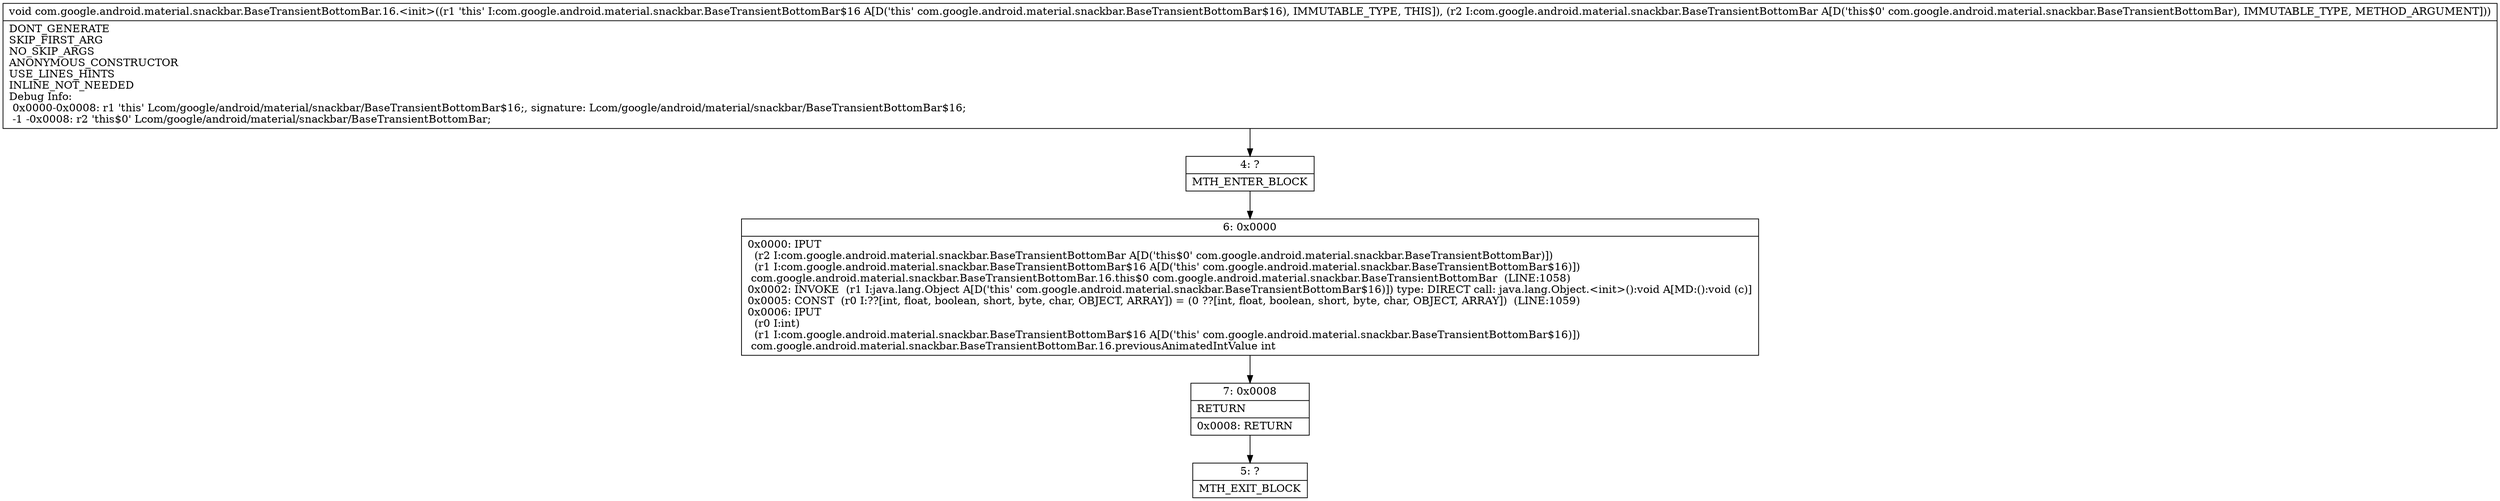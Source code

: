 digraph "CFG forcom.google.android.material.snackbar.BaseTransientBottomBar.16.\<init\>(Lcom\/google\/android\/material\/snackbar\/BaseTransientBottomBar;)V" {
Node_4 [shape=record,label="{4\:\ ?|MTH_ENTER_BLOCK\l}"];
Node_6 [shape=record,label="{6\:\ 0x0000|0x0000: IPUT  \l  (r2 I:com.google.android.material.snackbar.BaseTransientBottomBar A[D('this$0' com.google.android.material.snackbar.BaseTransientBottomBar)])\l  (r1 I:com.google.android.material.snackbar.BaseTransientBottomBar$16 A[D('this' com.google.android.material.snackbar.BaseTransientBottomBar$16)])\l com.google.android.material.snackbar.BaseTransientBottomBar.16.this$0 com.google.android.material.snackbar.BaseTransientBottomBar  (LINE:1058)\l0x0002: INVOKE  (r1 I:java.lang.Object A[D('this' com.google.android.material.snackbar.BaseTransientBottomBar$16)]) type: DIRECT call: java.lang.Object.\<init\>():void A[MD:():void (c)]\l0x0005: CONST  (r0 I:??[int, float, boolean, short, byte, char, OBJECT, ARRAY]) = (0 ??[int, float, boolean, short, byte, char, OBJECT, ARRAY])  (LINE:1059)\l0x0006: IPUT  \l  (r0 I:int)\l  (r1 I:com.google.android.material.snackbar.BaseTransientBottomBar$16 A[D('this' com.google.android.material.snackbar.BaseTransientBottomBar$16)])\l com.google.android.material.snackbar.BaseTransientBottomBar.16.previousAnimatedIntValue int \l}"];
Node_7 [shape=record,label="{7\:\ 0x0008|RETURN\l|0x0008: RETURN   \l}"];
Node_5 [shape=record,label="{5\:\ ?|MTH_EXIT_BLOCK\l}"];
MethodNode[shape=record,label="{void com.google.android.material.snackbar.BaseTransientBottomBar.16.\<init\>((r1 'this' I:com.google.android.material.snackbar.BaseTransientBottomBar$16 A[D('this' com.google.android.material.snackbar.BaseTransientBottomBar$16), IMMUTABLE_TYPE, THIS]), (r2 I:com.google.android.material.snackbar.BaseTransientBottomBar A[D('this$0' com.google.android.material.snackbar.BaseTransientBottomBar), IMMUTABLE_TYPE, METHOD_ARGUMENT]))  | DONT_GENERATE\lSKIP_FIRST_ARG\lNO_SKIP_ARGS\lANONYMOUS_CONSTRUCTOR\lUSE_LINES_HINTS\lINLINE_NOT_NEEDED\lDebug Info:\l  0x0000\-0x0008: r1 'this' Lcom\/google\/android\/material\/snackbar\/BaseTransientBottomBar$16;, signature: Lcom\/google\/android\/material\/snackbar\/BaseTransientBottomBar$16;\l  \-1 \-0x0008: r2 'this$0' Lcom\/google\/android\/material\/snackbar\/BaseTransientBottomBar;\l}"];
MethodNode -> Node_4;Node_4 -> Node_6;
Node_6 -> Node_7;
Node_7 -> Node_5;
}

